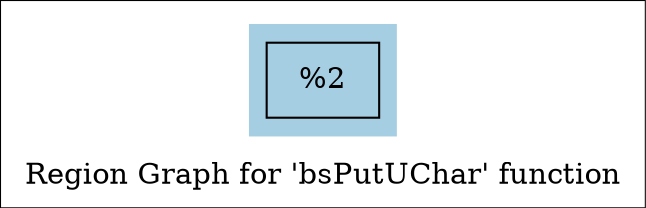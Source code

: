 digraph "Region Graph for 'bsPutUChar' function" {
	label="Region Graph for 'bsPutUChar' function";

	Node0x135b400 [shape=record,label="{%2}"];
	colorscheme = "paired12"
        subgraph cluster_0x10b9270 {
          label = "";
          style = filled;
          color = 1
          Node0x135b400;
        }
}
